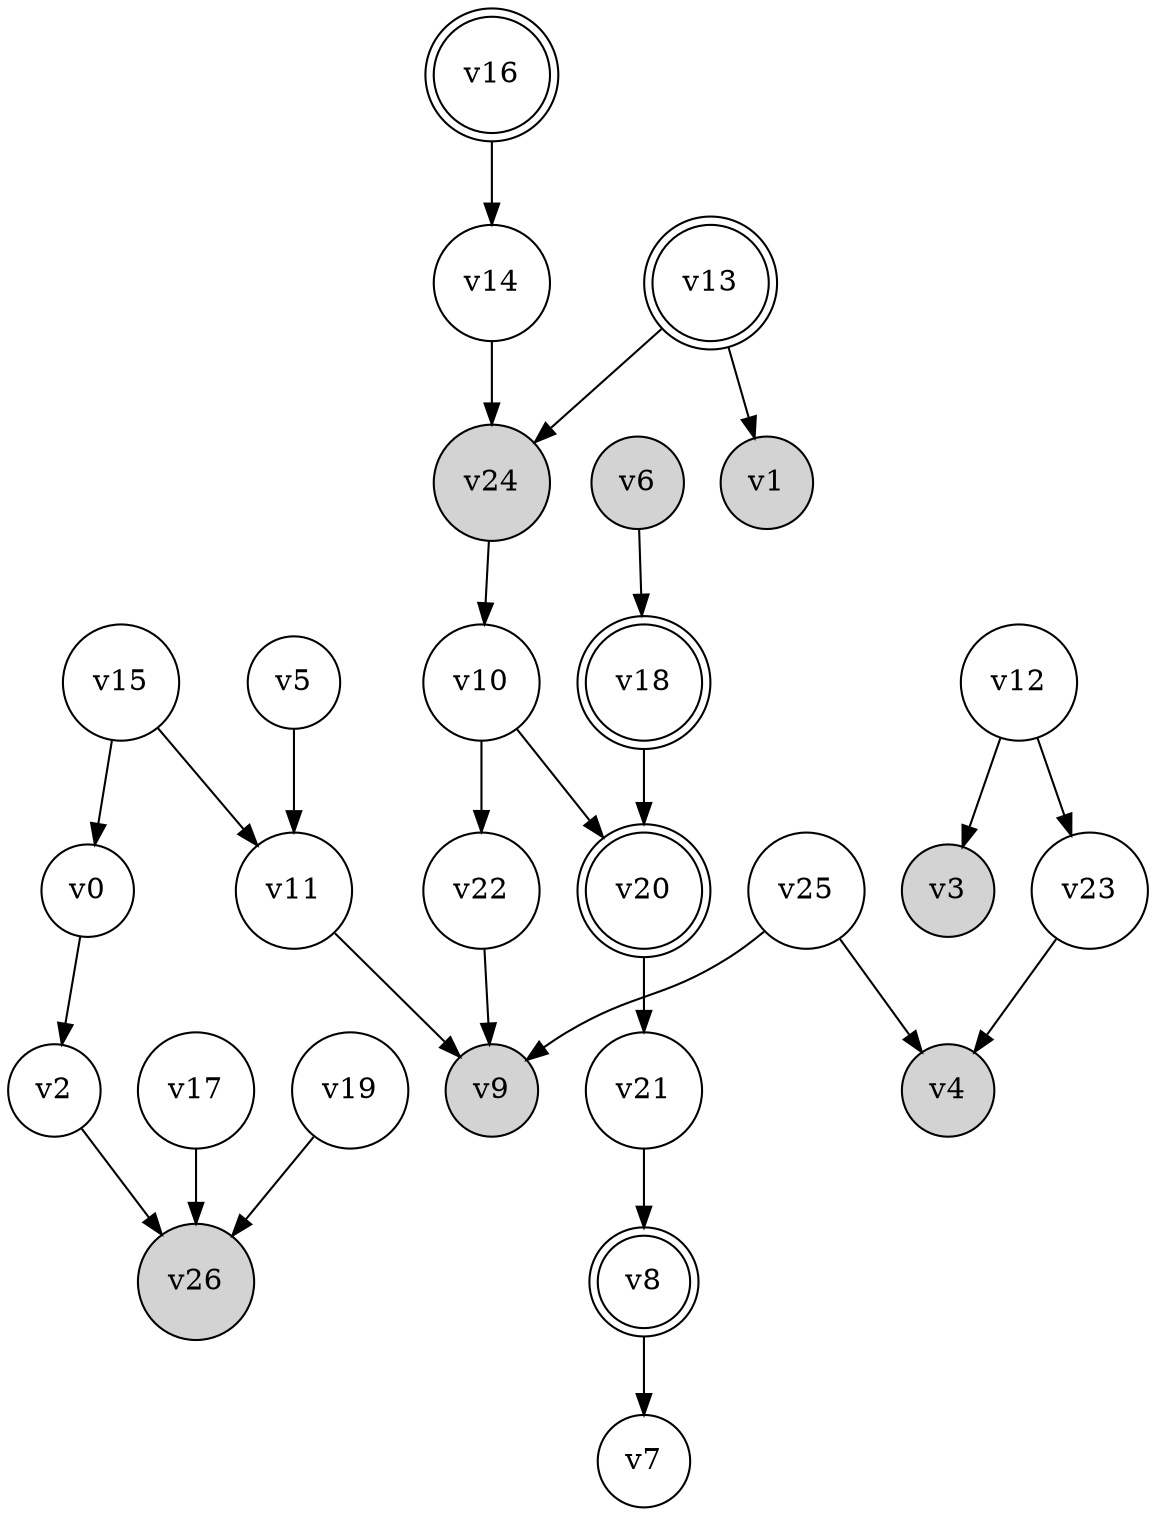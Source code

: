 digraph {
	rankdir=TD
	v0 [shape=circle]
	v1 [shape=circle style=filled]
	v2 [shape=circle]
	v3 [shape=circle style=filled]
	v4 [shape=circle style=filled]
	v5 [shape=circle]
	v6 [shape=circle style=filled]
	v7 [shape=circle]
	v8 [shape=doublecircle]
	v9 [shape=circle style=filled]
	v10 [shape=circle]
	v11 [shape=circle]
	v12 [shape=circle]
	v13 [shape=doublecircle]
	v14 [shape=circle]
	v15 [shape=circle]
	v16 [shape=doublecircle]
	v17 [shape=circle]
	v18 [shape=doublecircle]
	v19 [shape=circle]
	v20 [shape=doublecircle]
	v21 [shape=circle]
	v22 [shape=circle]
	v23 [shape=circle]
	v24 [shape=circle style=filled]
	v25 [shape=circle]
	v26 [shape=circle style=filled]
	v0 -> v2
	v2 -> v26
	v5 -> v11
	v6 -> v18
	v8 -> v7
	v10 -> v22
	v10 -> v20
	v11 -> v9
	v12 -> v3
	v12 -> v23
	v13 -> v1
	v13 -> v24
	v14 -> v24
	v15 -> v0
	v15 -> v11
	v16 -> v14
	v17 -> v26
	v18 -> v20
	v19 -> v26
	v20 -> v21
	v21 -> v8
	v22 -> v9
	v23 -> v4
	v24 -> v10
	v25 -> v4
	v25 -> v9
}
